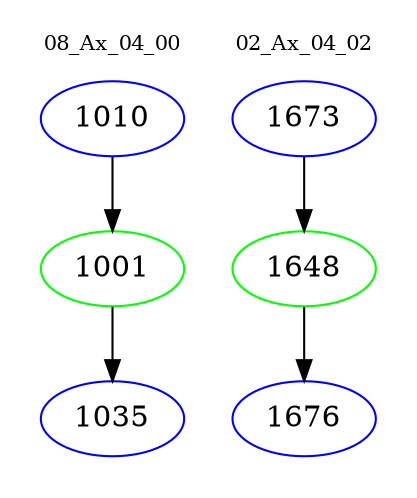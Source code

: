 digraph{
subgraph cluster_0 {
color = white
label = "08_Ax_04_00";
fontsize=10;
T0_1010 [label="1010", color="blue"]
T0_1010 -> T0_1001 [color="black"]
T0_1001 [label="1001", color="green"]
T0_1001 -> T0_1035 [color="black"]
T0_1035 [label="1035", color="blue"]
}
subgraph cluster_1 {
color = white
label = "02_Ax_04_02";
fontsize=10;
T1_1673 [label="1673", color="blue"]
T1_1673 -> T1_1648 [color="black"]
T1_1648 [label="1648", color="green"]
T1_1648 -> T1_1676 [color="black"]
T1_1676 [label="1676", color="blue"]
}
}
